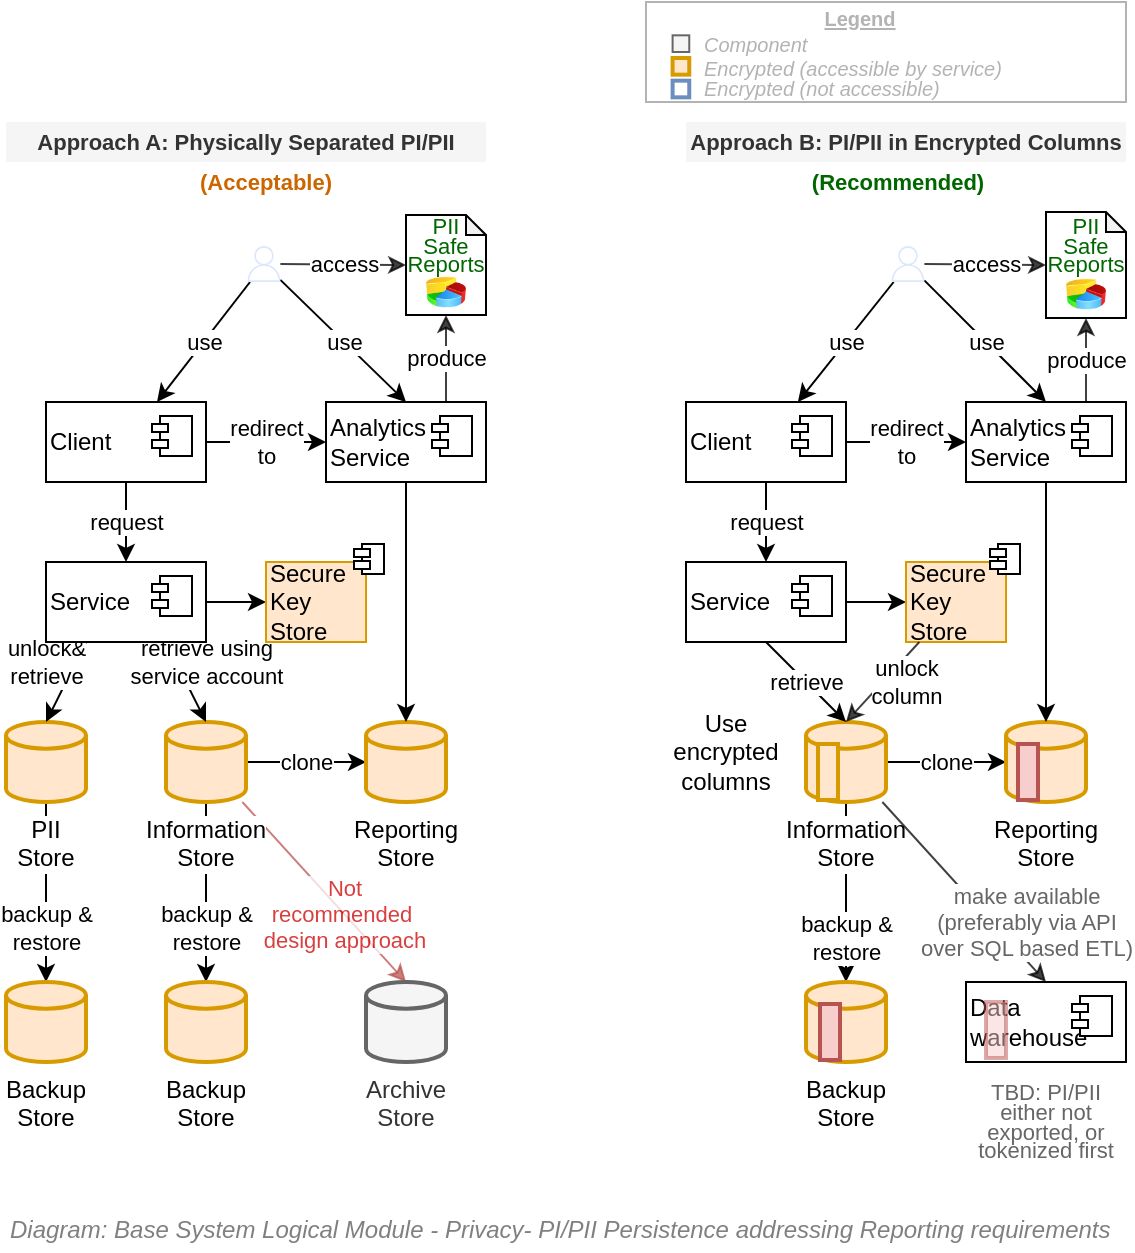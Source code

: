 <mxfile compressed="false" version="17.5.0" type="google">
  <diagram id="qgItL1kEyUzZ-dkZmqS6" name="Privacy/Database Encrypted Columns">
    <mxGraphModel grid="1" page="1" gridSize="10" guides="1" tooltips="1" connect="1" arrows="1" fold="1" pageScale="1" pageWidth="827" pageHeight="1169" math="0" shadow="0">
      <root>
        <mxCell id="zXfEy4EcUfmY3YmKH2Cf-0" />
        <mxCell id="zXfEy4EcUfmY3YmKH2Cf-1" value="Diagram" parent="zXfEy4EcUfmY3YmKH2Cf-0" />
        <mxCell id="zXfEy4EcUfmY3YmKH2Cf-29" value="&lt;font color=&quot;#000000&quot;&gt;backup &amp;amp; &lt;br&gt;restore&lt;/font&gt;" style="edgeStyle=none;rounded=0;orthogonalLoop=1;jettySize=auto;html=1;entryX=0.5;entryY=0;entryDx=0;entryDy=0;entryPerimeter=0;endArrow=classic;endFill=1;fontColor=#CC0000;" parent="zXfEy4EcUfmY3YmKH2Cf-1" source="zXfEy4EcUfmY3YmKH2Cf-3" target="zXfEy4EcUfmY3YmKH2Cf-28" edge="1">
          <mxGeometry x="0.4" relative="1" as="geometry">
            <mxPoint as="offset" />
          </mxGeometry>
        </mxCell>
        <mxCell id="zXfEy4EcUfmY3YmKH2Cf-3" value="PII Store" style="strokeWidth=2;html=1;shape=mxgraph.flowchart.database;whiteSpace=wrap;align=center;labelPosition=center;verticalLabelPosition=bottom;verticalAlign=top;labelBackgroundColor=#ffffff;fillColor=#ffe6cc;strokeColor=#d79b00;" parent="zXfEy4EcUfmY3YmKH2Cf-1" vertex="1">
          <mxGeometry x="120" y="540" width="40" height="40" as="geometry" />
        </mxCell>
        <mxCell id="zXfEy4EcUfmY3YmKH2Cf-12" value="backup &amp;amp;&lt;br&gt;restore" style="rounded=0;orthogonalLoop=1;jettySize=auto;html=1;entryX=0.5;entryY=0;entryDx=0;entryDy=0;entryPerimeter=0;endArrow=classic;endFill=1;exitX=0.5;exitY=1;exitDx=0;exitDy=0;exitPerimeter=0;" parent="zXfEy4EcUfmY3YmKH2Cf-1" source="zXfEy4EcUfmY3YmKH2Cf-4" target="zXfEy4EcUfmY3YmKH2Cf-8" edge="1">
          <mxGeometry x="0.4" relative="1" as="geometry">
            <mxPoint as="offset" />
          </mxGeometry>
        </mxCell>
        <mxCell id="zXfEy4EcUfmY3YmKH2Cf-13" value="clone" style="edgeStyle=none;rounded=0;orthogonalLoop=1;jettySize=auto;html=1;entryX=0;entryY=0.5;entryDx=0;entryDy=0;entryPerimeter=0;endArrow=classic;endFill=1;" parent="zXfEy4EcUfmY3YmKH2Cf-1" source="zXfEy4EcUfmY3YmKH2Cf-4" target="zXfEy4EcUfmY3YmKH2Cf-11" edge="1">
          <mxGeometry relative="1" as="geometry" />
        </mxCell>
        <mxCell id="zXfEy4EcUfmY3YmKH2Cf-14" value="Not&lt;br&gt;recommended&amp;nbsp;&lt;br&gt;design approach" style="edgeStyle=none;rounded=0;orthogonalLoop=1;jettySize=auto;html=1;entryX=0.5;entryY=0;entryDx=0;entryDy=0;entryPerimeter=0;endArrow=classic;endFill=1;fillColor=#f8cecc;strokeColor=#b85450;fontColor=#CC0000;opacity=75;textOpacity=75;" parent="zXfEy4EcUfmY3YmKH2Cf-1" source="zXfEy4EcUfmY3YmKH2Cf-4" target="zXfEy4EcUfmY3YmKH2Cf-9" edge="1">
          <mxGeometry x="0.25" relative="1" as="geometry">
            <mxPoint as="offset" />
          </mxGeometry>
        </mxCell>
        <mxCell id="zXfEy4EcUfmY3YmKH2Cf-4" value="Information&lt;br&gt;Store" style="strokeWidth=2;html=1;shape=mxgraph.flowchart.database;whiteSpace=wrap;align=center;labelPosition=center;verticalLabelPosition=bottom;verticalAlign=top;labelBackgroundColor=#ffffff;fillColor=#ffe6cc;strokeColor=#d79b00;" parent="zXfEy4EcUfmY3YmKH2Cf-1" vertex="1">
          <mxGeometry x="200" y="540" width="40" height="40" as="geometry" />
        </mxCell>
        <mxCell id="zXfEy4EcUfmY3YmKH2Cf-8" value="Backup&lt;br&gt;Store" style="strokeWidth=2;html=1;shape=mxgraph.flowchart.database;whiteSpace=wrap;align=center;labelPosition=center;verticalLabelPosition=bottom;verticalAlign=top;fillColor=#ffe6cc;strokeColor=#d79b00;" parent="zXfEy4EcUfmY3YmKH2Cf-1" vertex="1">
          <mxGeometry x="200" y="670" width="40" height="40" as="geometry" />
        </mxCell>
        <mxCell id="zXfEy4EcUfmY3YmKH2Cf-9" value="Archive Store" style="strokeWidth=2;html=1;shape=mxgraph.flowchart.database;whiteSpace=wrap;align=center;labelPosition=center;verticalLabelPosition=bottom;verticalAlign=top;fillColor=#f5f5f5;strokeColor=#666666;fontColor=#333333;" parent="zXfEy4EcUfmY3YmKH2Cf-1" vertex="1">
          <mxGeometry x="300" y="670" width="40" height="40" as="geometry" />
        </mxCell>
        <mxCell id="zXfEy4EcUfmY3YmKH2Cf-11" value="Reporting&lt;br&gt;Store" style="strokeWidth=2;html=1;shape=mxgraph.flowchart.database;whiteSpace=wrap;align=center;labelPosition=center;verticalLabelPosition=bottom;verticalAlign=top;fillColor=#ffe6cc;strokeColor=#d79b00;" parent="zXfEy4EcUfmY3YmKH2Cf-1" vertex="1">
          <mxGeometry x="300" y="540" width="40" height="40" as="geometry" />
        </mxCell>
        <mxCell id="zXfEy4EcUfmY3YmKH2Cf-18" value="unlock&amp;amp;&lt;br&gt;retrieve" style="edgeStyle=none;rounded=0;orthogonalLoop=1;jettySize=auto;html=1;entryX=0.5;entryY=0;entryDx=0;entryDy=0;entryPerimeter=0;endArrow=classic;endFill=1;exitX=0.25;exitY=1;exitDx=0;exitDy=0;" parent="zXfEy4EcUfmY3YmKH2Cf-1" source="zXfEy4EcUfmY3YmKH2Cf-15" target="zXfEy4EcUfmY3YmKH2Cf-3" edge="1">
          <mxGeometry x="-0.2" y="-13" relative="1" as="geometry">
            <mxPoint as="offset" />
          </mxGeometry>
        </mxCell>
        <mxCell id="zXfEy4EcUfmY3YmKH2Cf-19" value="retrieve using &lt;br&gt;service account" style="edgeStyle=none;rounded=0;orthogonalLoop=1;jettySize=auto;html=1;entryX=0.5;entryY=0;entryDx=0;entryDy=0;entryPerimeter=0;endArrow=classic;endFill=1;exitX=0.75;exitY=1;exitDx=0;exitDy=0;" parent="zXfEy4EcUfmY3YmKH2Cf-1" source="zXfEy4EcUfmY3YmKH2Cf-15" target="zXfEy4EcUfmY3YmKH2Cf-4" edge="1">
          <mxGeometry x="-0.2" y="13" relative="1" as="geometry">
            <mxPoint as="offset" />
          </mxGeometry>
        </mxCell>
        <mxCell id="zXfEy4EcUfmY3YmKH2Cf-57" style="edgeStyle=none;rounded=0;orthogonalLoop=1;jettySize=auto;html=1;entryX=0;entryY=0.5;entryDx=0;entryDy=0;endArrow=classic;endFill=1;fontColor=#000000;" parent="zXfEy4EcUfmY3YmKH2Cf-1" source="zXfEy4EcUfmY3YmKH2Cf-15" target="zXfEy4EcUfmY3YmKH2Cf-55" edge="1">
          <mxGeometry relative="1" as="geometry" />
        </mxCell>
        <mxCell id="zXfEy4EcUfmY3YmKH2Cf-15" value="Service" style="html=1;dropTarget=0;align=left;" parent="zXfEy4EcUfmY3YmKH2Cf-1" vertex="1">
          <mxGeometry x="140" y="460" width="80" height="40" as="geometry" />
        </mxCell>
        <mxCell id="zXfEy4EcUfmY3YmKH2Cf-16" value="" style="shape=component;jettyWidth=8;jettyHeight=4;" parent="zXfEy4EcUfmY3YmKH2Cf-15" vertex="1">
          <mxGeometry x="1" width="20" height="20" relative="1" as="geometry">
            <mxPoint x="-27" y="7" as="offset" />
          </mxGeometry>
        </mxCell>
        <mxCell id="zXfEy4EcUfmY3YmKH2Cf-22" style="edgeStyle=none;rounded=0;orthogonalLoop=1;jettySize=auto;html=1;entryX=0.5;entryY=0;entryDx=0;entryDy=0;entryPerimeter=0;endArrow=classic;endFill=1;" parent="zXfEy4EcUfmY3YmKH2Cf-1" source="zXfEy4EcUfmY3YmKH2Cf-20" target="zXfEy4EcUfmY3YmKH2Cf-11" edge="1">
          <mxGeometry relative="1" as="geometry" />
        </mxCell>
        <mxCell id="zXfEy4EcUfmY3YmKH2Cf-101" value="produce" style="edgeStyle=none;rounded=0;orthogonalLoop=1;jettySize=auto;html=1;entryX=0.5;entryY=1;entryDx=0;entryDy=0;entryPerimeter=0;endArrow=classic;endFill=1;fontSize=11;opacity=75;exitX=0.75;exitY=0;exitDx=0;exitDy=0;" parent="zXfEy4EcUfmY3YmKH2Cf-1" source="zXfEy4EcUfmY3YmKH2Cf-20" target="zXfEy4EcUfmY3YmKH2Cf-94" edge="1">
          <mxGeometry relative="1" as="geometry" />
        </mxCell>
        <mxCell id="zXfEy4EcUfmY3YmKH2Cf-20" value="Analytics&lt;br&gt;Service" style="html=1;dropTarget=0;align=left;" parent="zXfEy4EcUfmY3YmKH2Cf-1" vertex="1">
          <mxGeometry x="280" y="380" width="80" height="40" as="geometry" />
        </mxCell>
        <mxCell id="zXfEy4EcUfmY3YmKH2Cf-21" value="" style="shape=component;jettyWidth=8;jettyHeight=4;" parent="zXfEy4EcUfmY3YmKH2Cf-20" vertex="1">
          <mxGeometry x="1" width="20" height="20" relative="1" as="geometry">
            <mxPoint x="-27" y="7" as="offset" />
          </mxGeometry>
        </mxCell>
        <mxCell id="zXfEy4EcUfmY3YmKH2Cf-26" value="request" style="edgeStyle=none;rounded=0;orthogonalLoop=1;jettySize=auto;html=1;entryX=0.5;entryY=0;entryDx=0;entryDy=0;endArrow=classic;endFill=1;" parent="zXfEy4EcUfmY3YmKH2Cf-1" source="zXfEy4EcUfmY3YmKH2Cf-24" target="zXfEy4EcUfmY3YmKH2Cf-15" edge="1">
          <mxGeometry relative="1" as="geometry" />
        </mxCell>
        <mxCell id="zXfEy4EcUfmY3YmKH2Cf-27" value="redirect&lt;br&gt;to" style="edgeStyle=none;rounded=0;orthogonalLoop=1;jettySize=auto;html=1;entryX=0;entryY=0.5;entryDx=0;entryDy=0;endArrow=classic;endFill=1;" parent="zXfEy4EcUfmY3YmKH2Cf-1" source="zXfEy4EcUfmY3YmKH2Cf-24" target="zXfEy4EcUfmY3YmKH2Cf-20" edge="1">
          <mxGeometry relative="1" as="geometry" />
        </mxCell>
        <mxCell id="zXfEy4EcUfmY3YmKH2Cf-24" value="Client" style="html=1;dropTarget=0;align=left;" parent="zXfEy4EcUfmY3YmKH2Cf-1" vertex="1">
          <mxGeometry x="140" y="380" width="80" height="40" as="geometry" />
        </mxCell>
        <mxCell id="zXfEy4EcUfmY3YmKH2Cf-25" value="" style="shape=component;jettyWidth=8;jettyHeight=4;" parent="zXfEy4EcUfmY3YmKH2Cf-24" vertex="1">
          <mxGeometry x="1" width="20" height="20" relative="1" as="geometry">
            <mxPoint x="-27" y="7" as="offset" />
          </mxGeometry>
        </mxCell>
        <mxCell id="zXfEy4EcUfmY3YmKH2Cf-28" value="Backup&lt;br&gt;Store" style="strokeWidth=2;html=1;shape=mxgraph.flowchart.database;whiteSpace=wrap;align=center;labelPosition=center;verticalLabelPosition=bottom;verticalAlign=top;fillColor=#ffe6cc;strokeColor=#d79b00;" parent="zXfEy4EcUfmY3YmKH2Cf-1" vertex="1">
          <mxGeometry x="120" y="670" width="40" height="40" as="geometry" />
        </mxCell>
        <mxCell id="zXfEy4EcUfmY3YmKH2Cf-54" value="use" style="edgeStyle=none;rounded=0;orthogonalLoop=1;jettySize=auto;html=1;endArrow=classic;endFill=1;" parent="zXfEy4EcUfmY3YmKH2Cf-1" source="zXfEy4EcUfmY3YmKH2Cf-53" target="zXfEy4EcUfmY3YmKH2Cf-24" edge="1">
          <mxGeometry relative="1" as="geometry" />
        </mxCell>
        <mxCell id="zXfEy4EcUfmY3YmKH2Cf-87" value="use" style="edgeStyle=none;rounded=0;orthogonalLoop=1;jettySize=auto;html=1;entryX=0.5;entryY=0;entryDx=0;entryDy=0;endArrow=classic;endFill=1;fontColor=#000000;" parent="zXfEy4EcUfmY3YmKH2Cf-1" source="zXfEy4EcUfmY3YmKH2Cf-53" target="zXfEy4EcUfmY3YmKH2Cf-20" edge="1">
          <mxGeometry relative="1" as="geometry" />
        </mxCell>
        <mxCell id="zXfEy4EcUfmY3YmKH2Cf-100" value="access" style="edgeStyle=none;rounded=0;orthogonalLoop=1;jettySize=auto;html=1;entryX=0;entryY=0.5;entryDx=0;entryDy=0;entryPerimeter=0;endArrow=classic;endFill=1;fontSize=11;opacity=75;" parent="zXfEy4EcUfmY3YmKH2Cf-1" source="zXfEy4EcUfmY3YmKH2Cf-53" target="zXfEy4EcUfmY3YmKH2Cf-94" edge="1">
          <mxGeometry relative="1" as="geometry" />
        </mxCell>
        <mxCell id="zXfEy4EcUfmY3YmKH2Cf-53" value="" style="outlineConnect=0;fillColor=#dae8fc;strokeColor=#6c8ebf;dashed=0;verticalLabelPosition=bottom;verticalAlign=top;align=center;html=1;fontSize=12;fontStyle=0;aspect=fixed;pointerEvents=1;shape=mxgraph.aws4.user;labelBackgroundColor=#ffffff;" parent="zXfEy4EcUfmY3YmKH2Cf-1" vertex="1">
          <mxGeometry x="240" y="302" width="18" height="18" as="geometry" />
        </mxCell>
        <mxCell id="zXfEy4EcUfmY3YmKH2Cf-55" value="Secure &lt;br&gt;Key &lt;br&gt;Store" style="html=1;dropTarget=0;align=left;imageWidth=12;imageHeight=12;imageAspect=1;fillColor=#ffe6cc;strokeColor=#d79b00;" parent="zXfEy4EcUfmY3YmKH2Cf-1" vertex="1">
          <mxGeometry x="250" y="460" width="50" height="40" as="geometry" />
        </mxCell>
        <mxCell id="zXfEy4EcUfmY3YmKH2Cf-56" value="" style="shape=component;jettyWidth=8;jettyHeight=4;aspect=fixed;" parent="zXfEy4EcUfmY3YmKH2Cf-55" vertex="1">
          <mxGeometry x="1" width="15" height="15" relative="1" as="geometry">
            <mxPoint x="-6" y="-9" as="offset" />
          </mxGeometry>
        </mxCell>
        <mxCell id="zXfEy4EcUfmY3YmKH2Cf-60" value="backup &amp;amp;&lt;br&gt;restore" style="rounded=0;orthogonalLoop=1;jettySize=auto;html=1;entryX=0.5;entryY=0;entryDx=0;entryDy=0;entryPerimeter=0;endArrow=classic;endFill=1;exitX=0.5;exitY=1;exitDx=0;exitDy=0;exitPerimeter=0;" parent="zXfEy4EcUfmY3YmKH2Cf-1" source="zXfEy4EcUfmY3YmKH2Cf-63" target="zXfEy4EcUfmY3YmKH2Cf-64" edge="1">
          <mxGeometry x="0.5" relative="1" as="geometry">
            <mxPoint as="offset" />
          </mxGeometry>
        </mxCell>
        <mxCell id="zXfEy4EcUfmY3YmKH2Cf-61" value="clone" style="edgeStyle=none;rounded=0;orthogonalLoop=1;jettySize=auto;html=1;entryX=0;entryY=0.5;entryDx=0;entryDy=0;entryPerimeter=0;endArrow=classic;endFill=1;" parent="zXfEy4EcUfmY3YmKH2Cf-1" source="zXfEy4EcUfmY3YmKH2Cf-63" target="zXfEy4EcUfmY3YmKH2Cf-66" edge="1">
          <mxGeometry relative="1" as="geometry" />
        </mxCell>
        <mxCell id="zXfEy4EcUfmY3YmKH2Cf-63" value="Information&lt;br&gt;Store" style="strokeWidth=2;html=1;shape=mxgraph.flowchart.database;whiteSpace=wrap;align=center;labelPosition=center;verticalLabelPosition=bottom;verticalAlign=top;labelBackgroundColor=#ffffff;fillColor=#ffe6cc;strokeColor=#d79b00;" parent="zXfEy4EcUfmY3YmKH2Cf-1" vertex="1">
          <mxGeometry x="520" y="540" width="40" height="40" as="geometry" />
        </mxCell>
        <mxCell id="zXfEy4EcUfmY3YmKH2Cf-64" value="Backup&lt;br&gt;Store" style="strokeWidth=2;html=1;shape=mxgraph.flowchart.database;whiteSpace=wrap;align=center;labelPosition=center;verticalLabelPosition=bottom;verticalAlign=top;fillColor=#ffe6cc;strokeColor=#d79b00;" parent="zXfEy4EcUfmY3YmKH2Cf-1" vertex="1">
          <mxGeometry x="520" y="670" width="40" height="40" as="geometry" />
        </mxCell>
        <mxCell id="zXfEy4EcUfmY3YmKH2Cf-66" value="Reporting&lt;br&gt;Store" style="strokeWidth=2;html=1;shape=mxgraph.flowchart.database;whiteSpace=wrap;align=center;labelPosition=center;verticalLabelPosition=bottom;verticalAlign=top;fillColor=#ffe6cc;strokeColor=#d79b00;" parent="zXfEy4EcUfmY3YmKH2Cf-1" vertex="1">
          <mxGeometry x="620" y="540" width="40" height="40" as="geometry" />
        </mxCell>
        <mxCell id="zXfEy4EcUfmY3YmKH2Cf-68" value="retrieve" style="edgeStyle=none;rounded=0;orthogonalLoop=1;jettySize=auto;html=1;entryX=0.5;entryY=0;entryDx=0;entryDy=0;entryPerimeter=0;endArrow=classic;endFill=1;exitX=0.5;exitY=1;exitDx=0;exitDy=0;" parent="zXfEy4EcUfmY3YmKH2Cf-1" source="zXfEy4EcUfmY3YmKH2Cf-70" target="zXfEy4EcUfmY3YmKH2Cf-63" edge="1">
          <mxGeometry relative="1" as="geometry" />
        </mxCell>
        <mxCell id="zXfEy4EcUfmY3YmKH2Cf-69" style="edgeStyle=none;rounded=0;orthogonalLoop=1;jettySize=auto;html=1;entryX=0;entryY=0.5;entryDx=0;entryDy=0;endArrow=classic;endFill=1;fontColor=#000000;" parent="zXfEy4EcUfmY3YmKH2Cf-1" source="zXfEy4EcUfmY3YmKH2Cf-70" target="zXfEy4EcUfmY3YmKH2Cf-82" edge="1">
          <mxGeometry relative="1" as="geometry" />
        </mxCell>
        <mxCell id="zXfEy4EcUfmY3YmKH2Cf-70" value="Service" style="html=1;dropTarget=0;align=left;" parent="zXfEy4EcUfmY3YmKH2Cf-1" vertex="1">
          <mxGeometry x="460" y="460" width="80" height="40" as="geometry" />
        </mxCell>
        <mxCell id="zXfEy4EcUfmY3YmKH2Cf-71" value="" style="shape=component;jettyWidth=8;jettyHeight=4;" parent="zXfEy4EcUfmY3YmKH2Cf-70" vertex="1">
          <mxGeometry x="1" width="20" height="20" relative="1" as="geometry">
            <mxPoint x="-27" y="7" as="offset" />
          </mxGeometry>
        </mxCell>
        <mxCell id="zXfEy4EcUfmY3YmKH2Cf-72" style="edgeStyle=none;rounded=0;orthogonalLoop=1;jettySize=auto;html=1;entryX=0.5;entryY=0;entryDx=0;entryDy=0;entryPerimeter=0;endArrow=classic;endFill=1;" parent="zXfEy4EcUfmY3YmKH2Cf-1" source="zXfEy4EcUfmY3YmKH2Cf-73" target="zXfEy4EcUfmY3YmKH2Cf-66" edge="1">
          <mxGeometry relative="1" as="geometry" />
        </mxCell>
        <mxCell id="zXfEy4EcUfmY3YmKH2Cf-102" value="produce" style="edgeStyle=none;rounded=0;orthogonalLoop=1;jettySize=auto;html=1;entryX=0.5;entryY=1;entryDx=0;entryDy=0;entryPerimeter=0;endArrow=classic;endFill=1;fontSize=11;opacity=75;exitX=0.75;exitY=0;exitDx=0;exitDy=0;" parent="zXfEy4EcUfmY3YmKH2Cf-1" source="zXfEy4EcUfmY3YmKH2Cf-73" target="zXfEy4EcUfmY3YmKH2Cf-98" edge="1">
          <mxGeometry relative="1" as="geometry" />
        </mxCell>
        <mxCell id="zXfEy4EcUfmY3YmKH2Cf-73" value="Analytics&lt;br&gt;Service" style="html=1;dropTarget=0;align=left;" parent="zXfEy4EcUfmY3YmKH2Cf-1" vertex="1">
          <mxGeometry x="600" y="380" width="80" height="40" as="geometry" />
        </mxCell>
        <mxCell id="zXfEy4EcUfmY3YmKH2Cf-74" value="" style="shape=component;jettyWidth=8;jettyHeight=4;" parent="zXfEy4EcUfmY3YmKH2Cf-73" vertex="1">
          <mxGeometry x="1" width="20" height="20" relative="1" as="geometry">
            <mxPoint x="-27" y="7" as="offset" />
          </mxGeometry>
        </mxCell>
        <mxCell id="zXfEy4EcUfmY3YmKH2Cf-75" value="request" style="edgeStyle=none;rounded=0;orthogonalLoop=1;jettySize=auto;html=1;entryX=0.5;entryY=0;entryDx=0;entryDy=0;endArrow=classic;endFill=1;" parent="zXfEy4EcUfmY3YmKH2Cf-1" source="zXfEy4EcUfmY3YmKH2Cf-77" target="zXfEy4EcUfmY3YmKH2Cf-70" edge="1">
          <mxGeometry relative="1" as="geometry" />
        </mxCell>
        <mxCell id="zXfEy4EcUfmY3YmKH2Cf-76" value="redirect&lt;br&gt;to" style="edgeStyle=none;rounded=0;orthogonalLoop=1;jettySize=auto;html=1;entryX=0;entryY=0.5;entryDx=0;entryDy=0;endArrow=classic;endFill=1;" parent="zXfEy4EcUfmY3YmKH2Cf-1" source="zXfEy4EcUfmY3YmKH2Cf-77" target="zXfEy4EcUfmY3YmKH2Cf-73" edge="1">
          <mxGeometry relative="1" as="geometry" />
        </mxCell>
        <mxCell id="zXfEy4EcUfmY3YmKH2Cf-77" value="Client" style="html=1;dropTarget=0;align=left;" parent="zXfEy4EcUfmY3YmKH2Cf-1" vertex="1">
          <mxGeometry x="460" y="380" width="80" height="40" as="geometry" />
        </mxCell>
        <mxCell id="zXfEy4EcUfmY3YmKH2Cf-78" value="" style="shape=component;jettyWidth=8;jettyHeight=4;" parent="zXfEy4EcUfmY3YmKH2Cf-77" vertex="1">
          <mxGeometry x="1" width="20" height="20" relative="1" as="geometry">
            <mxPoint x="-27" y="7" as="offset" />
          </mxGeometry>
        </mxCell>
        <mxCell id="zXfEy4EcUfmY3YmKH2Cf-80" value="use" style="edgeStyle=none;rounded=0;orthogonalLoop=1;jettySize=auto;html=1;endArrow=classic;endFill=1;" parent="zXfEy4EcUfmY3YmKH2Cf-1" source="zXfEy4EcUfmY3YmKH2Cf-81" target="zXfEy4EcUfmY3YmKH2Cf-77" edge="1">
          <mxGeometry relative="1" as="geometry" />
        </mxCell>
        <mxCell id="zXfEy4EcUfmY3YmKH2Cf-88" value="use" style="edgeStyle=none;rounded=0;orthogonalLoop=1;jettySize=auto;html=1;entryX=0.5;entryY=0;entryDx=0;entryDy=0;endArrow=classic;endFill=1;fontColor=#000000;" parent="zXfEy4EcUfmY3YmKH2Cf-1" source="zXfEy4EcUfmY3YmKH2Cf-81" target="zXfEy4EcUfmY3YmKH2Cf-73" edge="1">
          <mxGeometry relative="1" as="geometry" />
        </mxCell>
        <mxCell id="zXfEy4EcUfmY3YmKH2Cf-99" value="access" style="edgeStyle=none;rounded=0;orthogonalLoop=1;jettySize=auto;html=1;entryX=0;entryY=0.5;entryDx=0;entryDy=0;entryPerimeter=0;endArrow=classic;endFill=1;fontSize=11;opacity=75;" parent="zXfEy4EcUfmY3YmKH2Cf-1" source="zXfEy4EcUfmY3YmKH2Cf-81" target="zXfEy4EcUfmY3YmKH2Cf-98" edge="1">
          <mxGeometry relative="1" as="geometry" />
        </mxCell>
        <mxCell id="zXfEy4EcUfmY3YmKH2Cf-81" value="" style="outlineConnect=0;fillColor=#dae8fc;strokeColor=#6c8ebf;dashed=0;verticalLabelPosition=bottom;verticalAlign=top;align=center;html=1;fontSize=12;fontStyle=0;aspect=fixed;pointerEvents=1;shape=mxgraph.aws4.user;labelBackgroundColor=#ffffff;" parent="zXfEy4EcUfmY3YmKH2Cf-1" vertex="1">
          <mxGeometry x="562" y="302" width="18" height="18" as="geometry" />
        </mxCell>
        <mxCell id="zXfEy4EcUfmY3YmKH2Cf-82" value="Secure &lt;br&gt;Key &lt;br&gt;Store" style="html=1;dropTarget=0;align=left;imageWidth=12;imageHeight=12;imageAspect=1;fillColor=#ffe6cc;strokeColor=#d79b00;" parent="zXfEy4EcUfmY3YmKH2Cf-1" vertex="1">
          <mxGeometry x="570" y="460" width="50" height="40" as="geometry" />
        </mxCell>
        <mxCell id="zXfEy4EcUfmY3YmKH2Cf-83" value="" style="shape=component;jettyWidth=8;jettyHeight=4;aspect=fixed;" parent="zXfEy4EcUfmY3YmKH2Cf-82" vertex="1">
          <mxGeometry x="1" width="15" height="15" relative="1" as="geometry">
            <mxPoint x="-8" y="-9" as="offset" />
          </mxGeometry>
        </mxCell>
        <mxCell id="zXfEy4EcUfmY3YmKH2Cf-85" value="" style="rounded=0;whiteSpace=wrap;html=1;labelBackgroundColor=#ffffff;align=left;fillColor=#ffe6cc;strokeColor=#d79b00;strokeWidth=2;" parent="zXfEy4EcUfmY3YmKH2Cf-1" vertex="1">
          <mxGeometry x="526" y="551" width="10" height="28" as="geometry" />
        </mxCell>
        <mxCell id="zXfEy4EcUfmY3YmKH2Cf-86" value="Use encrypted&lt;br&gt;columns" style="text;html=1;strokeColor=none;fillColor=none;align=center;verticalAlign=middle;whiteSpace=wrap;rounded=0;labelBackgroundColor=#ffffff;fontColor=#000000;" parent="zXfEy4EcUfmY3YmKH2Cf-1" vertex="1">
          <mxGeometry x="460" y="540" width="40" height="30" as="geometry" />
        </mxCell>
        <mxCell id="zXfEy4EcUfmY3YmKH2Cf-89" value="" style="rounded=0;whiteSpace=wrap;html=1;labelBackgroundColor=#ffffff;align=left;fillColor=#f8cecc;strokeColor=#b85450;strokeWidth=2;" parent="zXfEy4EcUfmY3YmKH2Cf-1" vertex="1">
          <mxGeometry x="626" y="551" width="10" height="28" as="geometry" />
        </mxCell>
        <mxCell id="zXfEy4EcUfmY3YmKH2Cf-90" value="Approach A: Physically Separated PI/PII" style="rounded=0;whiteSpace=wrap;html=1;labelBackgroundColor=none;fontColor=#333333;align=center;fillColor=#f5f5f5;strokeColor=none;fontStyle=1;fontSize=11;" parent="zXfEy4EcUfmY3YmKH2Cf-1" vertex="1">
          <mxGeometry x="120" y="240" width="240" height="20" as="geometry" />
        </mxCell>
        <mxCell id="zXfEy4EcUfmY3YmKH2Cf-91" value="&lt;font style=&quot;font-size: 11px&quot;&gt;Approach B: PI/PII in Encrypted Columns&lt;/font&gt;" style="rounded=0;whiteSpace=wrap;html=1;labelBackgroundColor=none;fontColor=#333333;align=center;fillColor=#f5f5f5;strokeColor=none;fontStyle=1" parent="zXfEy4EcUfmY3YmKH2Cf-1" vertex="1">
          <mxGeometry x="460" y="240" width="220" height="20" as="geometry" />
        </mxCell>
        <mxCell id="zXfEy4EcUfmY3YmKH2Cf-92" value="(Recommended)" style="text;html=1;strokeColor=none;fillColor=none;align=center;verticalAlign=middle;whiteSpace=wrap;rounded=0;labelBackgroundColor=none;fontSize=11;fontStyle=1;fontColor=#006600;" parent="zXfEy4EcUfmY3YmKH2Cf-1" vertex="1">
          <mxGeometry x="506" y="260" width="120" height="20" as="geometry" />
        </mxCell>
        <mxCell id="zXfEy4EcUfmY3YmKH2Cf-93" value="&lt;font color=&quot;#cc6600&quot;&gt;&lt;b&gt;(Acceptable)&lt;/b&gt;&lt;/font&gt;" style="text;html=1;strokeColor=none;fillColor=none;align=center;verticalAlign=middle;whiteSpace=wrap;rounded=0;labelBackgroundColor=none;fontSize=11;fontColor=#000000;" parent="zXfEy4EcUfmY3YmKH2Cf-1" vertex="1">
          <mxGeometry x="200" y="260" width="100" height="20" as="geometry" />
        </mxCell>
        <mxCell id="zXfEy4EcUfmY3YmKH2Cf-94" value="&lt;p style=&quot;line-height: 90%&quot;&gt;PII Safe Reports&lt;/p&gt;" style="shape=note;whiteSpace=wrap;html=1;backgroundOutline=1;darkOpacity=0.05;fontFamily=Helvetica;fontSize=11;fontColor=#006600;align=center;strokeColor=#000000;fillColor=#ffffff;size=10;spacingTop=-19;" parent="zXfEy4EcUfmY3YmKH2Cf-1" vertex="1">
          <mxGeometry x="320" y="286.5" width="40" height="50" as="geometry" />
        </mxCell>
        <mxCell id="zXfEy4EcUfmY3YmKH2Cf-95" value="" style="image;html=1;image=img/lib/clip_art/finance/Pie_Chart_128x128.png;labelBackgroundColor=none;fontSize=11;fontColor=#006600;align=center;" parent="zXfEy4EcUfmY3YmKH2Cf-1" vertex="1">
          <mxGeometry x="330" y="310" width="20" height="30" as="geometry" />
        </mxCell>
        <mxCell id="zXfEy4EcUfmY3YmKH2Cf-98" value="&lt;p style=&quot;line-height: 90%&quot;&gt;PII Safe Reports&lt;/p&gt;" style="shape=note;whiteSpace=wrap;html=1;backgroundOutline=1;darkOpacity=0.05;fontFamily=Helvetica;fontSize=11;fontColor=#006600;align=center;strokeColor=#000000;fillColor=#ffffff;size=10;spacingTop=-19;" parent="zXfEy4EcUfmY3YmKH2Cf-1" vertex="1">
          <mxGeometry x="640" y="285" width="40" height="53" as="geometry" />
        </mxCell>
        <mxCell id="zXfEy4EcUfmY3YmKH2Cf-97" value="" style="image;html=1;image=img/lib/clip_art/finance/Pie_Chart_128x128.png;labelBackgroundColor=none;fontSize=11;fontColor=#006600;align=center;" parent="zXfEy4EcUfmY3YmKH2Cf-1" vertex="1">
          <mxGeometry x="650" y="311" width="20" height="30" as="geometry" />
        </mxCell>
        <mxCell id="WoinEcw6dqHHLUW1FI1k-0" value="" style="rounded=0;whiteSpace=wrap;html=1;labelBackgroundColor=#ffffff;align=left;fillColor=#f8cecc;strokeColor=#b85450;strokeWidth=2;" parent="zXfEy4EcUfmY3YmKH2Cf-1" vertex="1">
          <mxGeometry x="527" y="681" width="10" height="28" as="geometry" />
        </mxCell>
        <mxCell id="WoinEcw6dqHHLUW1FI1k-2" value="Data &lt;br&gt;warehouse" style="html=1;dropTarget=0;align=left;" parent="zXfEy4EcUfmY3YmKH2Cf-1" vertex="1">
          <mxGeometry x="600" y="670" width="80" height="40" as="geometry" />
        </mxCell>
        <mxCell id="WoinEcw6dqHHLUW1FI1k-3" value="" style="shape=component;jettyWidth=8;jettyHeight=4;" parent="WoinEcw6dqHHLUW1FI1k-2" vertex="1">
          <mxGeometry x="1" width="20" height="20" relative="1" as="geometry">
            <mxPoint x="-27" y="7" as="offset" />
          </mxGeometry>
        </mxCell>
        <mxCell id="4e1rBxpCuPhVfSQy-2o3-8" value="" style="rounded=0;whiteSpace=wrap;html=1;labelBackgroundColor=#ffffff;align=left;fillColor=#f8cecc;strokeColor=#b85450;strokeWidth=2;opacity=50;" parent="zXfEy4EcUfmY3YmKH2Cf-1" vertex="1">
          <mxGeometry x="610" y="680" width="10" height="28" as="geometry" />
        </mxCell>
        <mxCell id="zXfEy4EcUfmY3YmKH2Cf-103" value="Title/Diagram" parent="zXfEy4EcUfmY3YmKH2Cf-0" />
        <mxCell id="nlMRxaqpNdhrcBIJzoNx-0" value="&lt;font style=&quot;font-size: 12px&quot;&gt;&lt;span style=&quot;font-size: 12px&quot;&gt;Diagram: Base System Logical Module -&amp;nbsp;&lt;/span&gt;Privacy- PI/PII Persistence addressing Reporting requirements&lt;/font&gt;" style="text;strokeColor=none;fillColor=none;html=1;fontSize=24;fontStyle=2;verticalAlign=middle;align=left;shadow=0;glass=0;comic=0;opacity=30;fontColor=#808080;" parent="zXfEy4EcUfmY3YmKH2Cf-103" vertex="1">
          <mxGeometry x="120" y="780" width="520" height="20" as="geometry" />
        </mxCell>
        <mxCell id="nlMRxaqpNdhrcBIJzoNx-1" value="unlock&lt;br&gt;column" style="edgeStyle=none;rounded=0;orthogonalLoop=1;jettySize=auto;html=1;entryX=0.5;entryY=0;entryDx=0;entryDy=0;entryPerimeter=0;endArrow=classic;endFill=1;fontSize=11;fontColor=#000000;opacity=75;" parent="zXfEy4EcUfmY3YmKH2Cf-103" source="zXfEy4EcUfmY3YmKH2Cf-82" target="zXfEy4EcUfmY3YmKH2Cf-63" edge="1">
          <mxGeometry x="-0.291" y="9" relative="1" as="geometry">
            <mxPoint as="offset" />
          </mxGeometry>
        </mxCell>
        <mxCell id="WoinEcw6dqHHLUW1FI1k-4" value="make available&lt;br&gt;(preferably via API&lt;br&gt;over SQL based ETL)" style="edgeStyle=none;rounded=0;orthogonalLoop=1;jettySize=auto;html=1;entryX=0.5;entryY=0;entryDx=0;entryDy=0;endArrow=classic;endFill=1;fontSize=11;opacity=75;fontColor=#666666;" parent="zXfEy4EcUfmY3YmKH2Cf-103" source="zXfEy4EcUfmY3YmKH2Cf-63" target="WoinEcw6dqHHLUW1FI1k-2" edge="1">
          <mxGeometry x="0.524" y="13" relative="1" as="geometry">
            <mxPoint as="offset" />
          </mxGeometry>
        </mxCell>
        <mxCell id="4e1rBxpCuPhVfSQy-2o3-9" value="&lt;p style=&quot;line-height: 90%&quot;&gt;TBD: PI/PII either not exported, or tokenized first&lt;/p&gt;" style="text;html=1;strokeColor=none;fillColor=none;align=center;verticalAlign=middle;whiteSpace=wrap;rounded=0;labelBackgroundColor=none;fontSize=11;fontColor=#666666;opacity=50;" parent="zXfEy4EcUfmY3YmKH2Cf-103" vertex="1">
          <mxGeometry x="600" y="720" width="80" height="40" as="geometry" />
        </mxCell>
        <mxCell id="-LkZr81co36k5AVBrz_i-0" value="Context/Legend" parent="zXfEy4EcUfmY3YmKH2Cf-0" />
        <mxCell id="4e1rBxpCuPhVfSQy-2o3-0" value="" style="rounded=0;whiteSpace=wrap;html=1;fontSize=10;align=left;container=1;collapsible=0;fontColor=#B3B3B3;strokeColor=#B3B3B3;" parent="-LkZr81co36k5AVBrz_i-0" vertex="1">
          <mxGeometry x="440" y="180" width="240" height="50" as="geometry" />
        </mxCell>
        <mxCell id="4e1rBxpCuPhVfSQy-2o3-1" value="" style="whiteSpace=wrap;html=1;aspect=fixed;fillColor=#f5f5f5;strokeColor=#666666;fontSize=10;align=left;fontStyle=2;strokeWidth=1;fontColor=#333333;" parent="4e1rBxpCuPhVfSQy-2o3-0" vertex="1">
          <mxGeometry x="13.294" y="16.667" width="8.333" height="8.333" as="geometry" />
        </mxCell>
        <mxCell id="4e1rBxpCuPhVfSQy-2o3-2" value="" style="whiteSpace=wrap;html=1;aspect=fixed;fillColor=#ffe6cc;strokeColor=#d79b00;fontSize=10;align=left;fontStyle=2;strokeWidth=2;" parent="4e1rBxpCuPhVfSQy-2o3-0" vertex="1">
          <mxGeometry x="13.294" y="28" width="8.333" height="8.333" as="geometry" />
        </mxCell>
        <mxCell id="4e1rBxpCuPhVfSQy-2o3-3" value="" style="whiteSpace=wrap;html=1;aspect=fixed;fillColor=none;strokeColor=#6c8ebf;fontSize=10;align=left;fontStyle=2;strokeWidth=2;" parent="4e1rBxpCuPhVfSQy-2o3-0" vertex="1">
          <mxGeometry x="13.294" y="39.333" width="8.333" height="8.333" as="geometry" />
        </mxCell>
        <mxCell id="4e1rBxpCuPhVfSQy-2o3-4" value="Component" style="text;html=1;strokeColor=none;fillColor=none;align=left;verticalAlign=middle;whiteSpace=wrap;rounded=0;fontSize=10;fontStyle=2;fontColor=#B3B3B3;" parent="4e1rBxpCuPhVfSQy-2o3-0" vertex="1">
          <mxGeometry x="26.595" y="16.667" width="213.405" height="8.333" as="geometry" />
        </mxCell>
        <mxCell id="4e1rBxpCuPhVfSQy-2o3-5" value="Encrypted (accessible by service)" style="text;html=1;strokeColor=none;fillColor=none;align=left;verticalAlign=middle;whiteSpace=wrap;rounded=0;fontSize=10;fontStyle=2;fontColor=#B3B3B3;" parent="4e1rBxpCuPhVfSQy-2o3-0" vertex="1">
          <mxGeometry x="26.59" y="30" width="213.41" height="6.33" as="geometry" />
        </mxCell>
        <mxCell id="4e1rBxpCuPhVfSQy-2o3-6" value="Encrypted (not accessible)" style="text;html=1;strokeColor=none;fillColor=none;align=left;verticalAlign=middle;whiteSpace=wrap;rounded=0;fontSize=10;fontStyle=2;fontColor=#B3B3B3;" parent="4e1rBxpCuPhVfSQy-2o3-0" vertex="1">
          <mxGeometry x="26.595" y="39.333" width="213.405" height="8.333" as="geometry" />
        </mxCell>
        <mxCell id="4e1rBxpCuPhVfSQy-2o3-7" value="Legend" style="text;html=1;strokeColor=none;fillColor=none;align=center;verticalAlign=middle;whiteSpace=wrap;rounded=0;fontSize=10;fontStyle=5;fontColor=#B3B3B3;" parent="4e1rBxpCuPhVfSQy-2o3-0" vertex="1">
          <mxGeometry x="26.589" width="159.534" height="16.667" as="geometry" />
        </mxCell>
      </root>
    </mxGraphModel>
  </diagram>
</mxfile>
